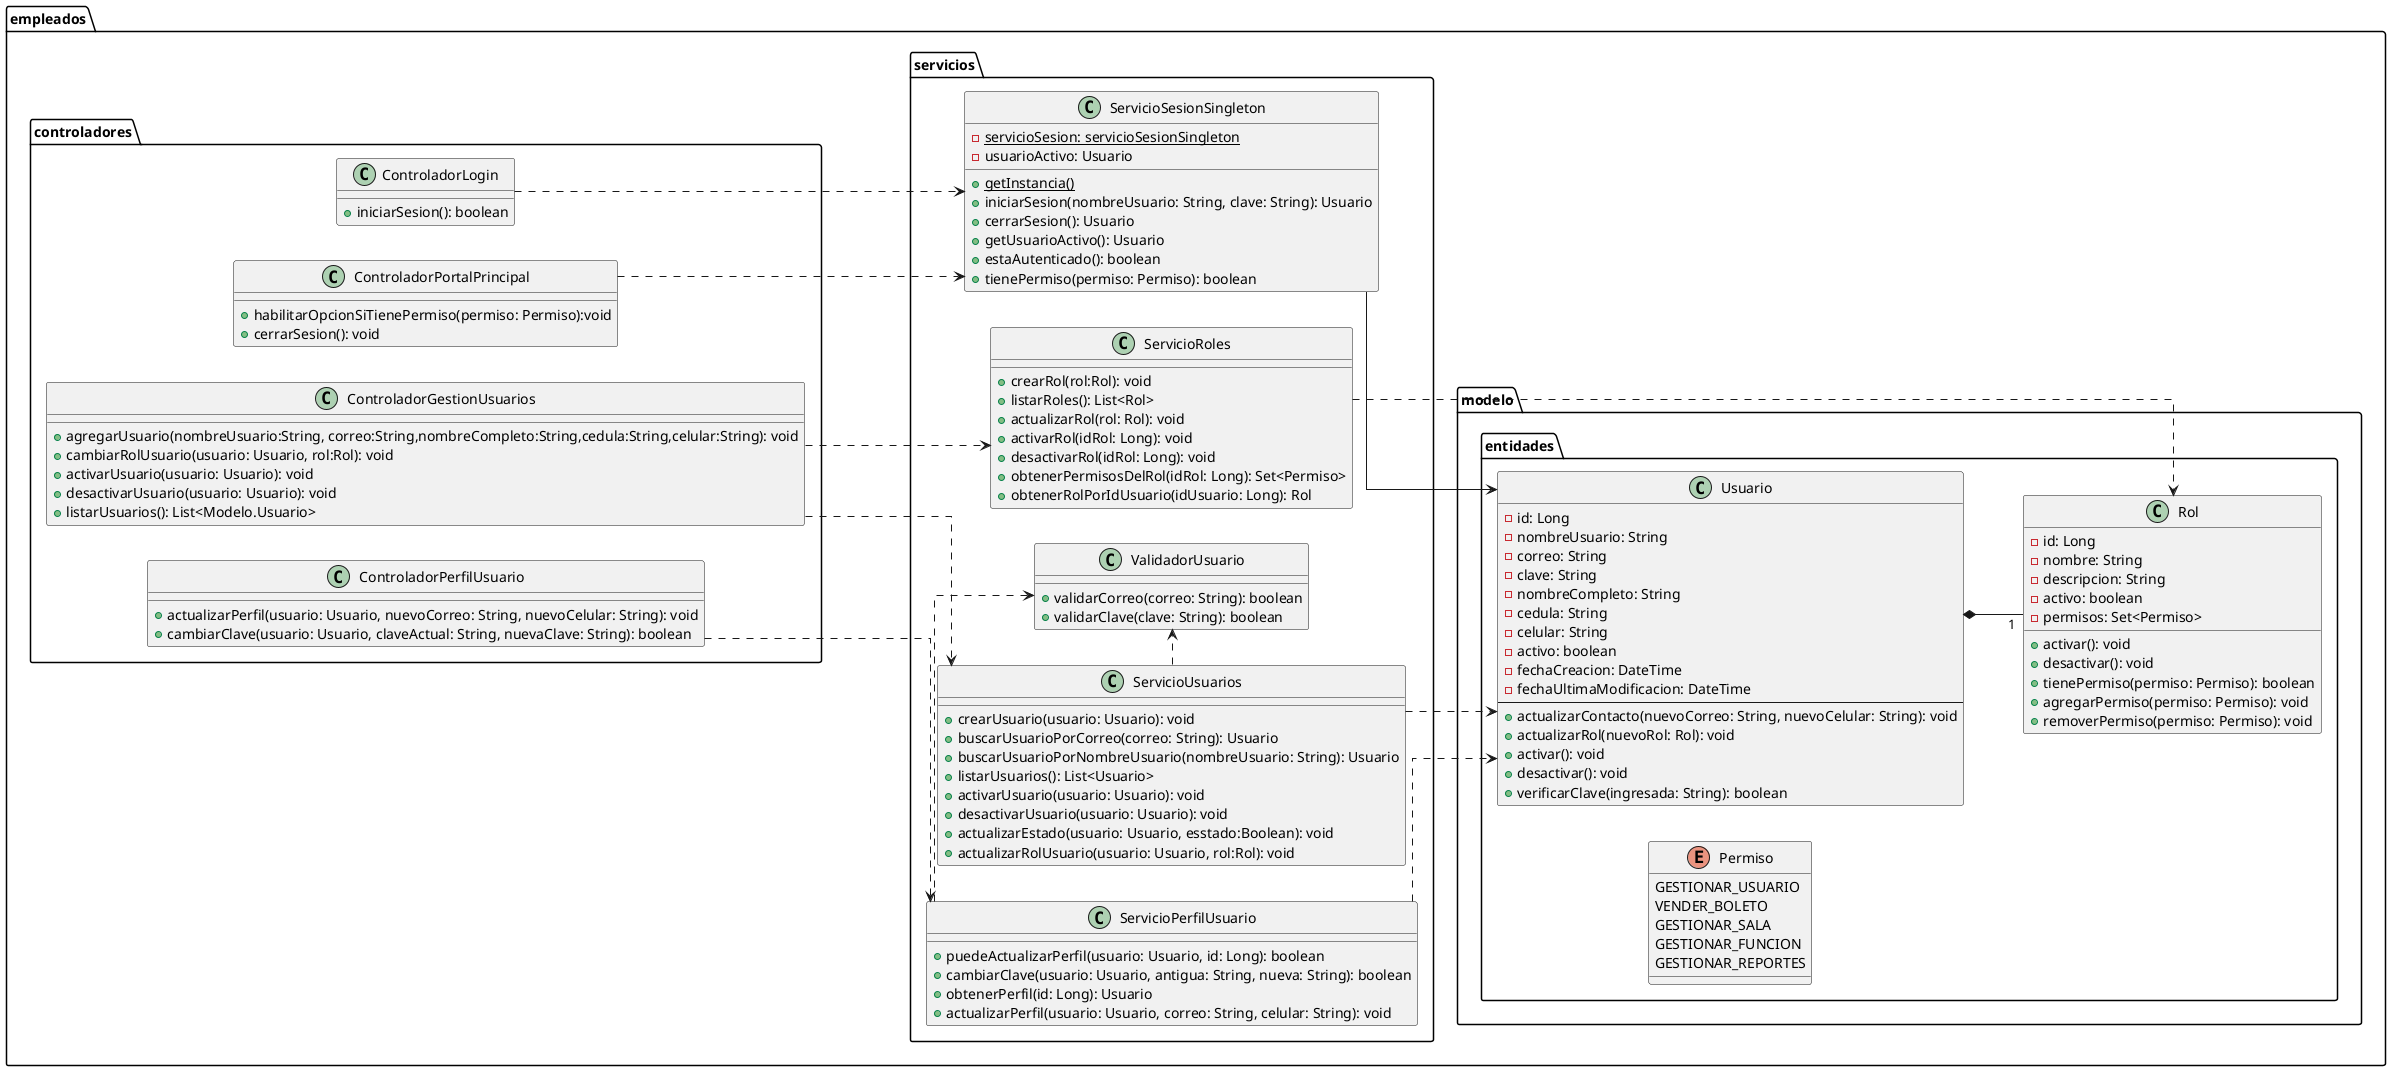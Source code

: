 
@startuml
left to right direction
skinparam linetype ortho

' ============================== MODELO DE DOMINIO ==============================
package empleados{
package modelo {
package entidades{
class Usuario {
  - id: Long
  - nombreUsuario: String
  - correo: String
  - clave: String
  - nombreCompleto: String
  - cedula: String
  - celular: String
  - activo: boolean
  - fechaCreacion: DateTime
  - fechaUltimaModificacion: DateTime
  --
  + actualizarContacto(nuevoCorreo: String, nuevoCelular: String): void
  + actualizarRol(nuevoRol: Rol): void
  + activar(): void
  + desactivar(): void
  + verificarClave(ingresada: String): boolean
}

class Rol {
  - id: Long
  - nombre: String
  - descripcion: String
  - activo: boolean
  - permisos: Set<Permiso>

  + activar(): void
  + desactivar(): void
  + tienePermiso(permiso: Permiso): boolean
  + agregarPermiso(permiso: Permiso): void
  + removerPermiso(permiso: Permiso): void

}


 enum Permiso {
    GESTIONAR_USUARIO
    VENDER_BOLETO
    GESTIONAR_SALA
    GESTIONAR_FUNCION
    GESTIONAR_REPORTES
}
}

}

Usuario  *-- "1" Rol

' ============================== SERVICIOS / CONTROLADORES ==============================

package servicios{



 class ValidadorUsuario {
   + validarCorreo(correo: String): boolean
   + validarClave(clave: String): boolean
 }

class ServicioSesionSingleton {
  - {static} servicioSesion: servicioSesionSingleton
  - usuarioActivo: Usuario
  + {static} getInstancia()
  + iniciarSesion(nombreUsuario: String, clave: String): Usuario
  + cerrarSesion(): Usuario
  + getUsuarioActivo(): Usuario
  + estaAutenticado(): boolean
  + tienePermiso(permiso: Permiso): boolean

}



class ServicioUsuarios {
  + crearUsuario(usuario: Usuario): void
  + buscarUsuarioPorCorreo(correo: String): Usuario
  + buscarUsuarioPorNombreUsuario(nombreUsuario: String): Usuario
  + listarUsuarios(): List<Usuario>
  + activarUsuario(usuario: Usuario): void
  + desactivarUsuario(usuario: Usuario): void
  + actualizarEstado(usuario: Usuario, esstado:Boolean): void
  + actualizarRolUsuario(usuario: Usuario, rol:Rol): void

}

class ServicioPerfilUsuario {
  + puedeActualizarPerfil(usuario: Usuario, id: Long): boolean
  + cambiarClave(usuario: Usuario, antigua: String, nueva: String): boolean
  + obtenerPerfil(id: Long): Usuario
  + actualizarPerfil(usuario: Usuario, correo: String, celular: String): void
}


class ServicioRoles {
  + crearRol(rol:Rol): void
  + listarRoles(): List<Rol>
  + actualizarRol(rol: Rol): void
  + activarRol(idRol: Long): void
  + desactivarRol(idRol: Long): void
  + obtenerPermisosDelRol(idRol: Long): Set<Permiso>
'  + asignarPermisoARol(Long, permiso: Permiso): void
'  + eliminarPermisoDelRol(idRol: Long, permiso: Permiso): void
'  + obtenerRolesConPermiso(permiso: Permiso): List<Rol>
  + obtenerRolPorIdUsuario(idUsuario: Long): Rol

}

' Relaciones

}

' ============================== RELACIONES DE DEPENDENCIA NECESARIAS ==============================


ServicioUsuarios .> ValidadorUsuario
ServicioPerfilUsuario .> ValidadorUsuario

ServicioPerfilUsuario .> Usuario
ServicioUsuarios ..> Usuario

' Sesión
ServicioSesionSingleton -> Usuario
ServicioRoles .> Rol





package controladores {

' ================================
' ControladorGestionUsuarios
' ================================
class ControladorGestionUsuarios {
  + agregarUsuario(nombreUsuario:String, correo:String,nombreCompleto:String,cedula:String,celular:String): void
  + cambiarRolUsuario(usuario: Usuario, rol:Rol): void
  + activarUsuario(usuario: Usuario): void
  + desactivarUsuario(usuario: Usuario): void
  + listarUsuarios(): List<Modelo.Usuario>
}

' ================================
' ControladorLogin
' ================================
class ControladorLogin {
  + iniciarSesion(): boolean
}

' ================================
' ControladorPortalPrincipal
' ================================
class ControladorPortalPrincipal {
  + habilitarOpcionSiTienePermiso(permiso: Permiso):void
  + cerrarSesion(): void
}


  class ControladorPerfilUsuario {
    + actualizarPerfil(usuario: Usuario, nuevoCorreo: String, nuevoCelular: String): void
    + cambiarClave(usuario: Usuario, claveActual: String, nuevaClave: String): boolean
  }


}

' Relaciones
ControladorLogin .> ServicioSesionSingleton
ControladorPortalPrincipal .> ServicioSesionSingleton
ControladorGestionUsuarios .> ServicioUsuarios
ControladorGestionUsuarios .> ServicioRoles
ControladorPerfilUsuario ...> ServicioPerfilUsuario


}



@enduml

